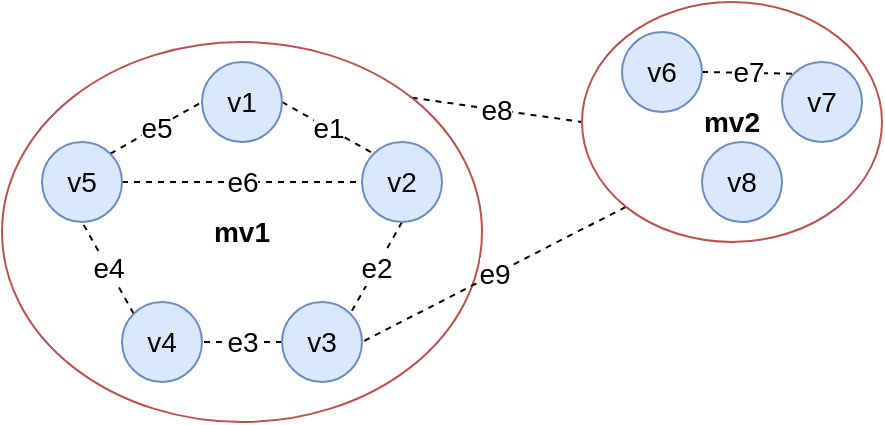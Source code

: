 <mxfile version="20.0.0" type="github">
  <diagram id="Y1iHY-HP_prIgiycZKGw" name="Page-1">
    <mxGraphModel dx="782" dy="436" grid="1" gridSize="10" guides="1" tooltips="1" connect="1" arrows="1" fold="1" page="1" pageScale="1" pageWidth="1169" pageHeight="1654" math="0" shadow="0">
      <root>
        <mxCell id="0" />
        <mxCell id="1" parent="0" />
        <mxCell id="8r9RnZvPV6uYn_3TmInb-33" value="e8" style="edgeStyle=none;rounded=0;orthogonalLoop=1;jettySize=auto;html=1;exitX=1;exitY=0;exitDx=0;exitDy=0;entryX=0;entryY=0.5;entryDx=0;entryDy=0;dashed=1;fontSize=14;endArrow=none;endFill=0;" edge="1" parent="1" source="8r9RnZvPV6uYn_3TmInb-1" target="8r9RnZvPV6uYn_3TmInb-22">
          <mxGeometry relative="1" as="geometry" />
        </mxCell>
        <mxCell id="8r9RnZvPV6uYn_3TmInb-1" value="mv1" style="ellipse;whiteSpace=wrap;html=1;fillColor=none;strokeColor=#b85450;fontSize=14;fontStyle=1" vertex="1" parent="1">
          <mxGeometry x="140" y="190" width="240" height="190" as="geometry" />
        </mxCell>
        <mxCell id="8r9RnZvPV6uYn_3TmInb-15" value="e5" style="edgeStyle=none;rounded=0;orthogonalLoop=1;jettySize=auto;html=1;exitX=1;exitY=0;exitDx=0;exitDy=0;entryX=0;entryY=0.5;entryDx=0;entryDy=0;dashed=1;fontSize=14;endArrow=none;endFill=0;" edge="1" parent="1" source="8r9RnZvPV6uYn_3TmInb-2" target="8r9RnZvPV6uYn_3TmInb-9">
          <mxGeometry relative="1" as="geometry" />
        </mxCell>
        <mxCell id="8r9RnZvPV6uYn_3TmInb-20" value="e6" style="edgeStyle=none;rounded=0;orthogonalLoop=1;jettySize=auto;html=1;exitX=1;exitY=0.5;exitDx=0;exitDy=0;entryX=0;entryY=0.5;entryDx=0;entryDy=0;dashed=1;fontSize=14;endArrow=none;endFill=0;" edge="1" parent="1" source="8r9RnZvPV6uYn_3TmInb-2" target="8r9RnZvPV6uYn_3TmInb-8">
          <mxGeometry relative="1" as="geometry" />
        </mxCell>
        <mxCell id="8r9RnZvPV6uYn_3TmInb-2" value="v5" style="ellipse;whiteSpace=wrap;html=1;aspect=fixed;fillColor=#dae8fc;strokeColor=#6c8ebf;fontSize=14;" vertex="1" parent="1">
          <mxGeometry x="160" y="240" width="40" height="40" as="geometry" />
        </mxCell>
        <mxCell id="8r9RnZvPV6uYn_3TmInb-14" value="e4" style="edgeStyle=none;rounded=0;orthogonalLoop=1;jettySize=auto;html=1;exitX=0;exitY=0;exitDx=0;exitDy=0;entryX=0.5;entryY=1;entryDx=0;entryDy=0;dashed=1;fontSize=14;endArrow=none;endFill=0;" edge="1" parent="1" source="8r9RnZvPV6uYn_3TmInb-6" target="8r9RnZvPV6uYn_3TmInb-2">
          <mxGeometry relative="1" as="geometry" />
        </mxCell>
        <mxCell id="8r9RnZvPV6uYn_3TmInb-6" value="v4" style="ellipse;whiteSpace=wrap;html=1;aspect=fixed;fillColor=#dae8fc;strokeColor=#6c8ebf;fontSize=14;" vertex="1" parent="1">
          <mxGeometry x="200" y="320" width="40" height="40" as="geometry" />
        </mxCell>
        <mxCell id="8r9RnZvPV6uYn_3TmInb-13" value="e3" style="edgeStyle=none;rounded=0;orthogonalLoop=1;jettySize=auto;html=1;exitX=0;exitY=0.5;exitDx=0;exitDy=0;entryX=1;entryY=0.5;entryDx=0;entryDy=0;dashed=1;fontSize=14;endArrow=none;endFill=0;" edge="1" parent="1" source="8r9RnZvPV6uYn_3TmInb-7" target="8r9RnZvPV6uYn_3TmInb-6">
          <mxGeometry relative="1" as="geometry" />
        </mxCell>
        <mxCell id="8r9RnZvPV6uYn_3TmInb-7" value="v3" style="ellipse;whiteSpace=wrap;html=1;aspect=fixed;fillColor=#dae8fc;strokeColor=#6c8ebf;fontSize=14;" vertex="1" parent="1">
          <mxGeometry x="280" y="320" width="40" height="40" as="geometry" />
        </mxCell>
        <mxCell id="8r9RnZvPV6uYn_3TmInb-12" value="e2" style="edgeStyle=none;rounded=0;orthogonalLoop=1;jettySize=auto;html=1;exitX=0.5;exitY=1;exitDx=0;exitDy=0;entryX=1;entryY=0;entryDx=0;entryDy=0;dashed=1;fontSize=14;endArrow=none;endFill=0;" edge="1" parent="1" source="8r9RnZvPV6uYn_3TmInb-8" target="8r9RnZvPV6uYn_3TmInb-7">
          <mxGeometry relative="1" as="geometry" />
        </mxCell>
        <mxCell id="8r9RnZvPV6uYn_3TmInb-8" value="v2" style="ellipse;whiteSpace=wrap;html=1;aspect=fixed;fillColor=#dae8fc;strokeColor=#6c8ebf;fontSize=14;" vertex="1" parent="1">
          <mxGeometry x="320" y="240" width="40" height="40" as="geometry" />
        </mxCell>
        <mxCell id="8r9RnZvPV6uYn_3TmInb-10" value="e1" style="rounded=0;orthogonalLoop=1;jettySize=auto;html=1;exitX=1;exitY=0.5;exitDx=0;exitDy=0;entryX=0;entryY=0;entryDx=0;entryDy=0;dashed=1;endArrow=none;endFill=0;fontSize=14;" edge="1" parent="1" source="8r9RnZvPV6uYn_3TmInb-9" target="8r9RnZvPV6uYn_3TmInb-8">
          <mxGeometry relative="1" as="geometry" />
        </mxCell>
        <mxCell id="8r9RnZvPV6uYn_3TmInb-9" value="v1" style="ellipse;whiteSpace=wrap;html=1;aspect=fixed;fillColor=#dae8fc;strokeColor=#6c8ebf;fontSize=14;" vertex="1" parent="1">
          <mxGeometry x="240" y="200" width="40" height="40" as="geometry" />
        </mxCell>
        <mxCell id="8r9RnZvPV6uYn_3TmInb-34" value="e9" style="edgeStyle=none;rounded=0;orthogonalLoop=1;jettySize=auto;html=1;exitX=0;exitY=1;exitDx=0;exitDy=0;entryX=1;entryY=0.5;entryDx=0;entryDy=0;dashed=1;fontSize=14;endArrow=none;endFill=0;" edge="1" parent="1" source="8r9RnZvPV6uYn_3TmInb-22" target="8r9RnZvPV6uYn_3TmInb-7">
          <mxGeometry relative="1" as="geometry" />
        </mxCell>
        <mxCell id="8r9RnZvPV6uYn_3TmInb-22" value="mv2" style="ellipse;whiteSpace=wrap;html=1;fillColor=none;strokeColor=#b85450;fontSize=14;fontStyle=1" vertex="1" parent="1">
          <mxGeometry x="430" y="170" width="150" height="120" as="geometry" />
        </mxCell>
        <mxCell id="8r9RnZvPV6uYn_3TmInb-26" value="v8" style="ellipse;whiteSpace=wrap;html=1;aspect=fixed;fillColor=#dae8fc;strokeColor=#6c8ebf;fontSize=14;" vertex="1" parent="1">
          <mxGeometry x="490" y="240" width="40" height="40" as="geometry" />
        </mxCell>
        <mxCell id="8r9RnZvPV6uYn_3TmInb-29" value="v7" style="ellipse;whiteSpace=wrap;html=1;aspect=fixed;fillColor=#dae8fc;strokeColor=#6c8ebf;fontSize=14;" vertex="1" parent="1">
          <mxGeometry x="530" y="200" width="40" height="40" as="geometry" />
        </mxCell>
        <mxCell id="8r9RnZvPV6uYn_3TmInb-30" value="e7" style="rounded=0;orthogonalLoop=1;jettySize=auto;html=1;exitX=1;exitY=0.5;exitDx=0;exitDy=0;entryX=0;entryY=0;entryDx=0;entryDy=0;dashed=1;endArrow=none;endFill=0;fontSize=14;" edge="1" parent="1" source="8r9RnZvPV6uYn_3TmInb-32" target="8r9RnZvPV6uYn_3TmInb-29">
          <mxGeometry relative="1" as="geometry" />
        </mxCell>
        <mxCell id="8r9RnZvPV6uYn_3TmInb-32" value="v6" style="ellipse;whiteSpace=wrap;html=1;aspect=fixed;fillColor=#dae8fc;strokeColor=#6c8ebf;fontSize=14;" vertex="1" parent="1">
          <mxGeometry x="450" y="185" width="40" height="40" as="geometry" />
        </mxCell>
      </root>
    </mxGraphModel>
  </diagram>
</mxfile>
